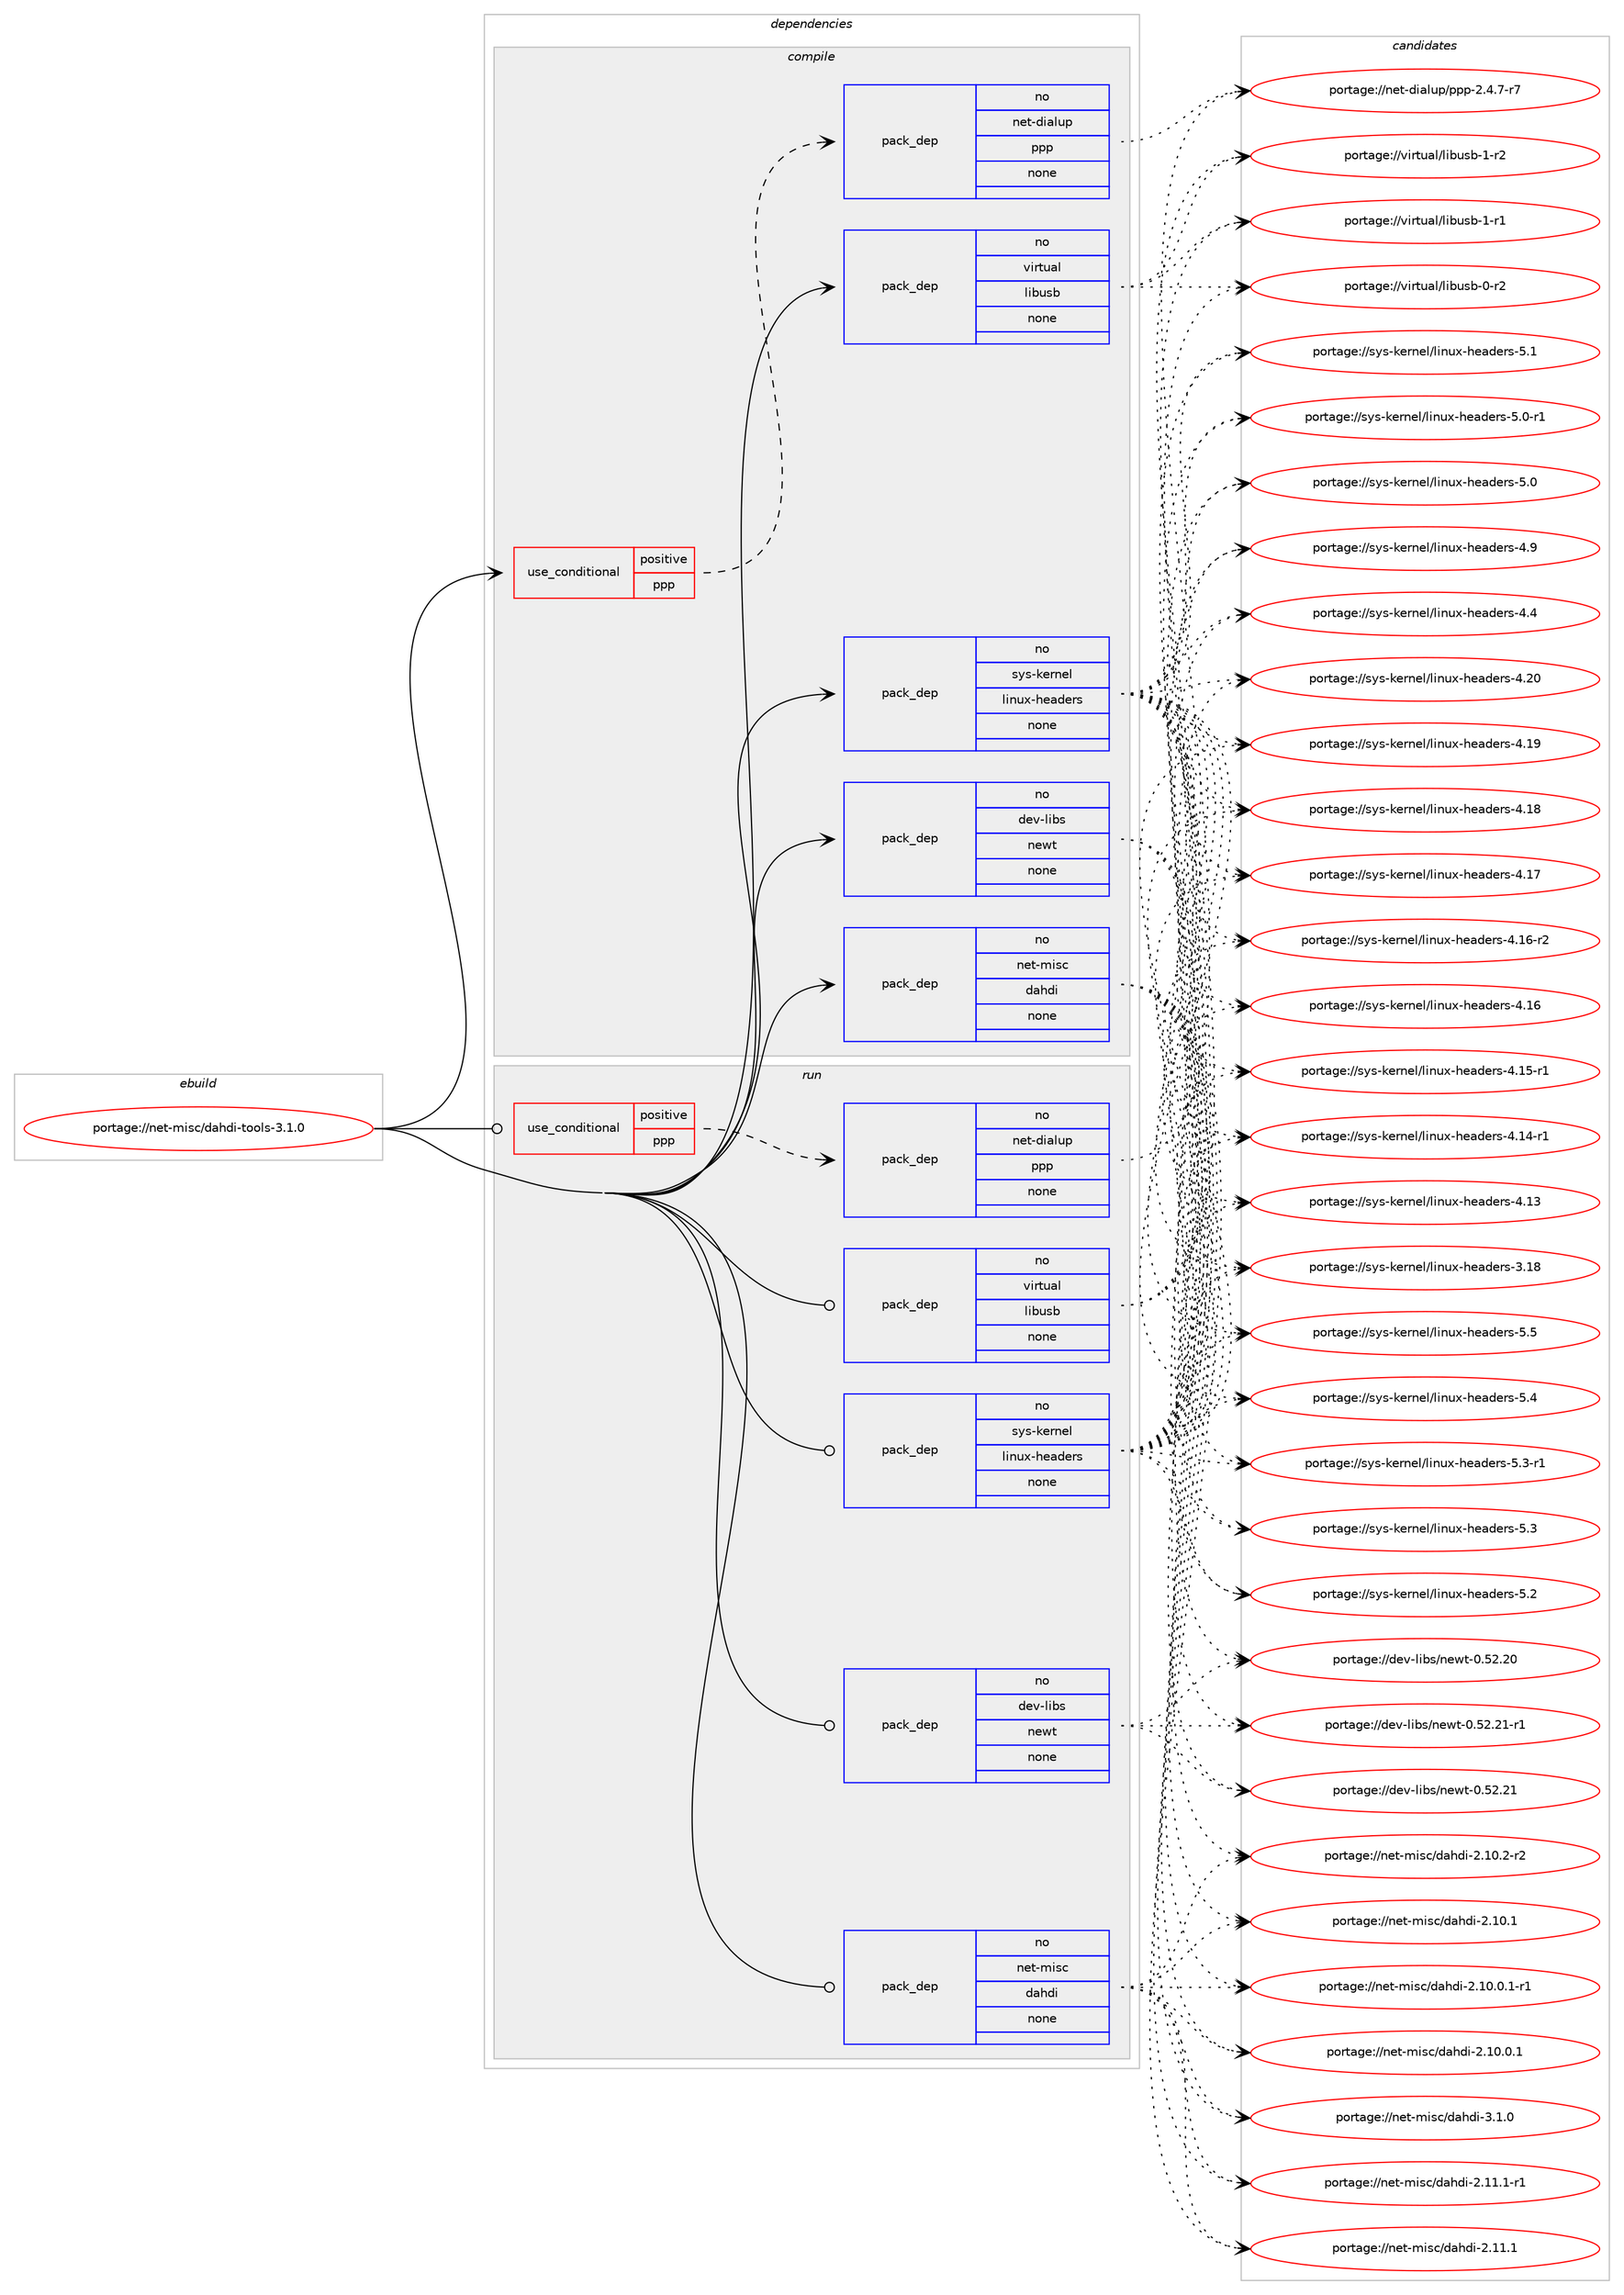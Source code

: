 digraph prolog {

# *************
# Graph options
# *************

newrank=true;
concentrate=true;
compound=true;
graph [rankdir=LR,fontname=Helvetica,fontsize=10,ranksep=1.5];#, ranksep=2.5, nodesep=0.2];
edge  [arrowhead=vee];
node  [fontname=Helvetica,fontsize=10];

# **********
# The ebuild
# **********

subgraph cluster_leftcol {
color=gray;
rank=same;
label=<<i>ebuild</i>>;
id [label="portage://net-misc/dahdi-tools-3.1.0", color=red, width=4, href="../net-misc/dahdi-tools-3.1.0.svg"];
}

# ****************
# The dependencies
# ****************

subgraph cluster_midcol {
color=gray;
label=<<i>dependencies</i>>;
subgraph cluster_compile {
fillcolor="#eeeeee";
style=filled;
label=<<i>compile</i>>;
subgraph cond23570 {
dependency115236 [label=<<TABLE BORDER="0" CELLBORDER="1" CELLSPACING="0" CELLPADDING="4"><TR><TD ROWSPAN="3" CELLPADDING="10">use_conditional</TD></TR><TR><TD>positive</TD></TR><TR><TD>ppp</TD></TR></TABLE>>, shape=none, color=red];
subgraph pack89642 {
dependency115237 [label=<<TABLE BORDER="0" CELLBORDER="1" CELLSPACING="0" CELLPADDING="4" WIDTH="220"><TR><TD ROWSPAN="6" CELLPADDING="30">pack_dep</TD></TR><TR><TD WIDTH="110">no</TD></TR><TR><TD>net-dialup</TD></TR><TR><TD>ppp</TD></TR><TR><TD>none</TD></TR><TR><TD></TD></TR></TABLE>>, shape=none, color=blue];
}
dependency115236:e -> dependency115237:w [weight=20,style="dashed",arrowhead="vee"];
}
id:e -> dependency115236:w [weight=20,style="solid",arrowhead="vee"];
subgraph pack89643 {
dependency115238 [label=<<TABLE BORDER="0" CELLBORDER="1" CELLSPACING="0" CELLPADDING="4" WIDTH="220"><TR><TD ROWSPAN="6" CELLPADDING="30">pack_dep</TD></TR><TR><TD WIDTH="110">no</TD></TR><TR><TD>dev-libs</TD></TR><TR><TD>newt</TD></TR><TR><TD>none</TD></TR><TR><TD></TD></TR></TABLE>>, shape=none, color=blue];
}
id:e -> dependency115238:w [weight=20,style="solid",arrowhead="vee"];
subgraph pack89644 {
dependency115239 [label=<<TABLE BORDER="0" CELLBORDER="1" CELLSPACING="0" CELLPADDING="4" WIDTH="220"><TR><TD ROWSPAN="6" CELLPADDING="30">pack_dep</TD></TR><TR><TD WIDTH="110">no</TD></TR><TR><TD>net-misc</TD></TR><TR><TD>dahdi</TD></TR><TR><TD>none</TD></TR><TR><TD></TD></TR></TABLE>>, shape=none, color=blue];
}
id:e -> dependency115239:w [weight=20,style="solid",arrowhead="vee"];
subgraph pack89645 {
dependency115240 [label=<<TABLE BORDER="0" CELLBORDER="1" CELLSPACING="0" CELLPADDING="4" WIDTH="220"><TR><TD ROWSPAN="6" CELLPADDING="30">pack_dep</TD></TR><TR><TD WIDTH="110">no</TD></TR><TR><TD>sys-kernel</TD></TR><TR><TD>linux-headers</TD></TR><TR><TD>none</TD></TR><TR><TD></TD></TR></TABLE>>, shape=none, color=blue];
}
id:e -> dependency115240:w [weight=20,style="solid",arrowhead="vee"];
subgraph pack89646 {
dependency115241 [label=<<TABLE BORDER="0" CELLBORDER="1" CELLSPACING="0" CELLPADDING="4" WIDTH="220"><TR><TD ROWSPAN="6" CELLPADDING="30">pack_dep</TD></TR><TR><TD WIDTH="110">no</TD></TR><TR><TD>virtual</TD></TR><TR><TD>libusb</TD></TR><TR><TD>none</TD></TR><TR><TD></TD></TR></TABLE>>, shape=none, color=blue];
}
id:e -> dependency115241:w [weight=20,style="solid",arrowhead="vee"];
}
subgraph cluster_compileandrun {
fillcolor="#eeeeee";
style=filled;
label=<<i>compile and run</i>>;
}
subgraph cluster_run {
fillcolor="#eeeeee";
style=filled;
label=<<i>run</i>>;
subgraph cond23571 {
dependency115242 [label=<<TABLE BORDER="0" CELLBORDER="1" CELLSPACING="0" CELLPADDING="4"><TR><TD ROWSPAN="3" CELLPADDING="10">use_conditional</TD></TR><TR><TD>positive</TD></TR><TR><TD>ppp</TD></TR></TABLE>>, shape=none, color=red];
subgraph pack89647 {
dependency115243 [label=<<TABLE BORDER="0" CELLBORDER="1" CELLSPACING="0" CELLPADDING="4" WIDTH="220"><TR><TD ROWSPAN="6" CELLPADDING="30">pack_dep</TD></TR><TR><TD WIDTH="110">no</TD></TR><TR><TD>net-dialup</TD></TR><TR><TD>ppp</TD></TR><TR><TD>none</TD></TR><TR><TD></TD></TR></TABLE>>, shape=none, color=blue];
}
dependency115242:e -> dependency115243:w [weight=20,style="dashed",arrowhead="vee"];
}
id:e -> dependency115242:w [weight=20,style="solid",arrowhead="odot"];
subgraph pack89648 {
dependency115244 [label=<<TABLE BORDER="0" CELLBORDER="1" CELLSPACING="0" CELLPADDING="4" WIDTH="220"><TR><TD ROWSPAN="6" CELLPADDING="30">pack_dep</TD></TR><TR><TD WIDTH="110">no</TD></TR><TR><TD>dev-libs</TD></TR><TR><TD>newt</TD></TR><TR><TD>none</TD></TR><TR><TD></TD></TR></TABLE>>, shape=none, color=blue];
}
id:e -> dependency115244:w [weight=20,style="solid",arrowhead="odot"];
subgraph pack89649 {
dependency115245 [label=<<TABLE BORDER="0" CELLBORDER="1" CELLSPACING="0" CELLPADDING="4" WIDTH="220"><TR><TD ROWSPAN="6" CELLPADDING="30">pack_dep</TD></TR><TR><TD WIDTH="110">no</TD></TR><TR><TD>net-misc</TD></TR><TR><TD>dahdi</TD></TR><TR><TD>none</TD></TR><TR><TD></TD></TR></TABLE>>, shape=none, color=blue];
}
id:e -> dependency115245:w [weight=20,style="solid",arrowhead="odot"];
subgraph pack89650 {
dependency115246 [label=<<TABLE BORDER="0" CELLBORDER="1" CELLSPACING="0" CELLPADDING="4" WIDTH="220"><TR><TD ROWSPAN="6" CELLPADDING="30">pack_dep</TD></TR><TR><TD WIDTH="110">no</TD></TR><TR><TD>sys-kernel</TD></TR><TR><TD>linux-headers</TD></TR><TR><TD>none</TD></TR><TR><TD></TD></TR></TABLE>>, shape=none, color=blue];
}
id:e -> dependency115246:w [weight=20,style="solid",arrowhead="odot"];
subgraph pack89651 {
dependency115247 [label=<<TABLE BORDER="0" CELLBORDER="1" CELLSPACING="0" CELLPADDING="4" WIDTH="220"><TR><TD ROWSPAN="6" CELLPADDING="30">pack_dep</TD></TR><TR><TD WIDTH="110">no</TD></TR><TR><TD>virtual</TD></TR><TR><TD>libusb</TD></TR><TR><TD>none</TD></TR><TR><TD></TD></TR></TABLE>>, shape=none, color=blue];
}
id:e -> dependency115247:w [weight=20,style="solid",arrowhead="odot"];
}
}

# **************
# The candidates
# **************

subgraph cluster_choices {
rank=same;
color=gray;
label=<<i>candidates</i>>;

subgraph choice89642 {
color=black;
nodesep=1;
choice1101011164510010597108117112471121121124550465246554511455 [label="portage://net-dialup/ppp-2.4.7-r7", color=red, width=4,href="../net-dialup/ppp-2.4.7-r7.svg"];
dependency115237:e -> choice1101011164510010597108117112471121121124550465246554511455:w [style=dotted,weight="100"];
}
subgraph choice89643 {
color=black;
nodesep=1;
choice10010111845108105981154711010111911645484653504650494511449 [label="portage://dev-libs/newt-0.52.21-r1", color=red, width=4,href="../dev-libs/newt-0.52.21-r1.svg"];
choice1001011184510810598115471101011191164548465350465049 [label="portage://dev-libs/newt-0.52.21", color=red, width=4,href="../dev-libs/newt-0.52.21.svg"];
choice1001011184510810598115471101011191164548465350465048 [label="portage://dev-libs/newt-0.52.20", color=red, width=4,href="../dev-libs/newt-0.52.20.svg"];
dependency115238:e -> choice10010111845108105981154711010111911645484653504650494511449:w [style=dotted,weight="100"];
dependency115238:e -> choice1001011184510810598115471101011191164548465350465049:w [style=dotted,weight="100"];
dependency115238:e -> choice1001011184510810598115471101011191164548465350465048:w [style=dotted,weight="100"];
}
subgraph choice89644 {
color=black;
nodesep=1;
choice11010111645109105115994710097104100105455146494648 [label="portage://net-misc/dahdi-3.1.0", color=red, width=4,href="../net-misc/dahdi-3.1.0.svg"];
choice11010111645109105115994710097104100105455046494946494511449 [label="portage://net-misc/dahdi-2.11.1-r1", color=red, width=4,href="../net-misc/dahdi-2.11.1-r1.svg"];
choice1101011164510910511599471009710410010545504649494649 [label="portage://net-misc/dahdi-2.11.1", color=red, width=4,href="../net-misc/dahdi-2.11.1.svg"];
choice11010111645109105115994710097104100105455046494846504511450 [label="portage://net-misc/dahdi-2.10.2-r2", color=red, width=4,href="../net-misc/dahdi-2.10.2-r2.svg"];
choice1101011164510910511599471009710410010545504649484649 [label="portage://net-misc/dahdi-2.10.1", color=red, width=4,href="../net-misc/dahdi-2.10.1.svg"];
choice110101116451091051159947100971041001054550464948464846494511449 [label="portage://net-misc/dahdi-2.10.0.1-r1", color=red, width=4,href="../net-misc/dahdi-2.10.0.1-r1.svg"];
choice11010111645109105115994710097104100105455046494846484649 [label="portage://net-misc/dahdi-2.10.0.1", color=red, width=4,href="../net-misc/dahdi-2.10.0.1.svg"];
dependency115239:e -> choice11010111645109105115994710097104100105455146494648:w [style=dotted,weight="100"];
dependency115239:e -> choice11010111645109105115994710097104100105455046494946494511449:w [style=dotted,weight="100"];
dependency115239:e -> choice1101011164510910511599471009710410010545504649494649:w [style=dotted,weight="100"];
dependency115239:e -> choice11010111645109105115994710097104100105455046494846504511450:w [style=dotted,weight="100"];
dependency115239:e -> choice1101011164510910511599471009710410010545504649484649:w [style=dotted,weight="100"];
dependency115239:e -> choice110101116451091051159947100971041001054550464948464846494511449:w [style=dotted,weight="100"];
dependency115239:e -> choice11010111645109105115994710097104100105455046494846484649:w [style=dotted,weight="100"];
}
subgraph choice89645 {
color=black;
nodesep=1;
choice1151211154510710111411010110847108105110117120451041019710010111411545534653 [label="portage://sys-kernel/linux-headers-5.5", color=red, width=4,href="../sys-kernel/linux-headers-5.5.svg"];
choice1151211154510710111411010110847108105110117120451041019710010111411545534652 [label="portage://sys-kernel/linux-headers-5.4", color=red, width=4,href="../sys-kernel/linux-headers-5.4.svg"];
choice11512111545107101114110101108471081051101171204510410197100101114115455346514511449 [label="portage://sys-kernel/linux-headers-5.3-r1", color=red, width=4,href="../sys-kernel/linux-headers-5.3-r1.svg"];
choice1151211154510710111411010110847108105110117120451041019710010111411545534651 [label="portage://sys-kernel/linux-headers-5.3", color=red, width=4,href="../sys-kernel/linux-headers-5.3.svg"];
choice1151211154510710111411010110847108105110117120451041019710010111411545534650 [label="portage://sys-kernel/linux-headers-5.2", color=red, width=4,href="../sys-kernel/linux-headers-5.2.svg"];
choice1151211154510710111411010110847108105110117120451041019710010111411545534649 [label="portage://sys-kernel/linux-headers-5.1", color=red, width=4,href="../sys-kernel/linux-headers-5.1.svg"];
choice11512111545107101114110101108471081051101171204510410197100101114115455346484511449 [label="portage://sys-kernel/linux-headers-5.0-r1", color=red, width=4,href="../sys-kernel/linux-headers-5.0-r1.svg"];
choice1151211154510710111411010110847108105110117120451041019710010111411545534648 [label="portage://sys-kernel/linux-headers-5.0", color=red, width=4,href="../sys-kernel/linux-headers-5.0.svg"];
choice1151211154510710111411010110847108105110117120451041019710010111411545524657 [label="portage://sys-kernel/linux-headers-4.9", color=red, width=4,href="../sys-kernel/linux-headers-4.9.svg"];
choice1151211154510710111411010110847108105110117120451041019710010111411545524652 [label="portage://sys-kernel/linux-headers-4.4", color=red, width=4,href="../sys-kernel/linux-headers-4.4.svg"];
choice115121115451071011141101011084710810511011712045104101971001011141154552465048 [label="portage://sys-kernel/linux-headers-4.20", color=red, width=4,href="../sys-kernel/linux-headers-4.20.svg"];
choice115121115451071011141101011084710810511011712045104101971001011141154552464957 [label="portage://sys-kernel/linux-headers-4.19", color=red, width=4,href="../sys-kernel/linux-headers-4.19.svg"];
choice115121115451071011141101011084710810511011712045104101971001011141154552464956 [label="portage://sys-kernel/linux-headers-4.18", color=red, width=4,href="../sys-kernel/linux-headers-4.18.svg"];
choice115121115451071011141101011084710810511011712045104101971001011141154552464955 [label="portage://sys-kernel/linux-headers-4.17", color=red, width=4,href="../sys-kernel/linux-headers-4.17.svg"];
choice1151211154510710111411010110847108105110117120451041019710010111411545524649544511450 [label="portage://sys-kernel/linux-headers-4.16-r2", color=red, width=4,href="../sys-kernel/linux-headers-4.16-r2.svg"];
choice115121115451071011141101011084710810511011712045104101971001011141154552464954 [label="portage://sys-kernel/linux-headers-4.16", color=red, width=4,href="../sys-kernel/linux-headers-4.16.svg"];
choice1151211154510710111411010110847108105110117120451041019710010111411545524649534511449 [label="portage://sys-kernel/linux-headers-4.15-r1", color=red, width=4,href="../sys-kernel/linux-headers-4.15-r1.svg"];
choice1151211154510710111411010110847108105110117120451041019710010111411545524649524511449 [label="portage://sys-kernel/linux-headers-4.14-r1", color=red, width=4,href="../sys-kernel/linux-headers-4.14-r1.svg"];
choice115121115451071011141101011084710810511011712045104101971001011141154552464951 [label="portage://sys-kernel/linux-headers-4.13", color=red, width=4,href="../sys-kernel/linux-headers-4.13.svg"];
choice115121115451071011141101011084710810511011712045104101971001011141154551464956 [label="portage://sys-kernel/linux-headers-3.18", color=red, width=4,href="../sys-kernel/linux-headers-3.18.svg"];
dependency115240:e -> choice1151211154510710111411010110847108105110117120451041019710010111411545534653:w [style=dotted,weight="100"];
dependency115240:e -> choice1151211154510710111411010110847108105110117120451041019710010111411545534652:w [style=dotted,weight="100"];
dependency115240:e -> choice11512111545107101114110101108471081051101171204510410197100101114115455346514511449:w [style=dotted,weight="100"];
dependency115240:e -> choice1151211154510710111411010110847108105110117120451041019710010111411545534651:w [style=dotted,weight="100"];
dependency115240:e -> choice1151211154510710111411010110847108105110117120451041019710010111411545534650:w [style=dotted,weight="100"];
dependency115240:e -> choice1151211154510710111411010110847108105110117120451041019710010111411545534649:w [style=dotted,weight="100"];
dependency115240:e -> choice11512111545107101114110101108471081051101171204510410197100101114115455346484511449:w [style=dotted,weight="100"];
dependency115240:e -> choice1151211154510710111411010110847108105110117120451041019710010111411545534648:w [style=dotted,weight="100"];
dependency115240:e -> choice1151211154510710111411010110847108105110117120451041019710010111411545524657:w [style=dotted,weight="100"];
dependency115240:e -> choice1151211154510710111411010110847108105110117120451041019710010111411545524652:w [style=dotted,weight="100"];
dependency115240:e -> choice115121115451071011141101011084710810511011712045104101971001011141154552465048:w [style=dotted,weight="100"];
dependency115240:e -> choice115121115451071011141101011084710810511011712045104101971001011141154552464957:w [style=dotted,weight="100"];
dependency115240:e -> choice115121115451071011141101011084710810511011712045104101971001011141154552464956:w [style=dotted,weight="100"];
dependency115240:e -> choice115121115451071011141101011084710810511011712045104101971001011141154552464955:w [style=dotted,weight="100"];
dependency115240:e -> choice1151211154510710111411010110847108105110117120451041019710010111411545524649544511450:w [style=dotted,weight="100"];
dependency115240:e -> choice115121115451071011141101011084710810511011712045104101971001011141154552464954:w [style=dotted,weight="100"];
dependency115240:e -> choice1151211154510710111411010110847108105110117120451041019710010111411545524649534511449:w [style=dotted,weight="100"];
dependency115240:e -> choice1151211154510710111411010110847108105110117120451041019710010111411545524649524511449:w [style=dotted,weight="100"];
dependency115240:e -> choice115121115451071011141101011084710810511011712045104101971001011141154552464951:w [style=dotted,weight="100"];
dependency115240:e -> choice115121115451071011141101011084710810511011712045104101971001011141154551464956:w [style=dotted,weight="100"];
}
subgraph choice89646 {
color=black;
nodesep=1;
choice1181051141161179710847108105981171159845494511450 [label="portage://virtual/libusb-1-r2", color=red, width=4,href="../virtual/libusb-1-r2.svg"];
choice1181051141161179710847108105981171159845494511449 [label="portage://virtual/libusb-1-r1", color=red, width=4,href="../virtual/libusb-1-r1.svg"];
choice1181051141161179710847108105981171159845484511450 [label="portage://virtual/libusb-0-r2", color=red, width=4,href="../virtual/libusb-0-r2.svg"];
dependency115241:e -> choice1181051141161179710847108105981171159845494511450:w [style=dotted,weight="100"];
dependency115241:e -> choice1181051141161179710847108105981171159845494511449:w [style=dotted,weight="100"];
dependency115241:e -> choice1181051141161179710847108105981171159845484511450:w [style=dotted,weight="100"];
}
subgraph choice89647 {
color=black;
nodesep=1;
choice1101011164510010597108117112471121121124550465246554511455 [label="portage://net-dialup/ppp-2.4.7-r7", color=red, width=4,href="../net-dialup/ppp-2.4.7-r7.svg"];
dependency115243:e -> choice1101011164510010597108117112471121121124550465246554511455:w [style=dotted,weight="100"];
}
subgraph choice89648 {
color=black;
nodesep=1;
choice10010111845108105981154711010111911645484653504650494511449 [label="portage://dev-libs/newt-0.52.21-r1", color=red, width=4,href="../dev-libs/newt-0.52.21-r1.svg"];
choice1001011184510810598115471101011191164548465350465049 [label="portage://dev-libs/newt-0.52.21", color=red, width=4,href="../dev-libs/newt-0.52.21.svg"];
choice1001011184510810598115471101011191164548465350465048 [label="portage://dev-libs/newt-0.52.20", color=red, width=4,href="../dev-libs/newt-0.52.20.svg"];
dependency115244:e -> choice10010111845108105981154711010111911645484653504650494511449:w [style=dotted,weight="100"];
dependency115244:e -> choice1001011184510810598115471101011191164548465350465049:w [style=dotted,weight="100"];
dependency115244:e -> choice1001011184510810598115471101011191164548465350465048:w [style=dotted,weight="100"];
}
subgraph choice89649 {
color=black;
nodesep=1;
choice11010111645109105115994710097104100105455146494648 [label="portage://net-misc/dahdi-3.1.0", color=red, width=4,href="../net-misc/dahdi-3.1.0.svg"];
choice11010111645109105115994710097104100105455046494946494511449 [label="portage://net-misc/dahdi-2.11.1-r1", color=red, width=4,href="../net-misc/dahdi-2.11.1-r1.svg"];
choice1101011164510910511599471009710410010545504649494649 [label="portage://net-misc/dahdi-2.11.1", color=red, width=4,href="../net-misc/dahdi-2.11.1.svg"];
choice11010111645109105115994710097104100105455046494846504511450 [label="portage://net-misc/dahdi-2.10.2-r2", color=red, width=4,href="../net-misc/dahdi-2.10.2-r2.svg"];
choice1101011164510910511599471009710410010545504649484649 [label="portage://net-misc/dahdi-2.10.1", color=red, width=4,href="../net-misc/dahdi-2.10.1.svg"];
choice110101116451091051159947100971041001054550464948464846494511449 [label="portage://net-misc/dahdi-2.10.0.1-r1", color=red, width=4,href="../net-misc/dahdi-2.10.0.1-r1.svg"];
choice11010111645109105115994710097104100105455046494846484649 [label="portage://net-misc/dahdi-2.10.0.1", color=red, width=4,href="../net-misc/dahdi-2.10.0.1.svg"];
dependency115245:e -> choice11010111645109105115994710097104100105455146494648:w [style=dotted,weight="100"];
dependency115245:e -> choice11010111645109105115994710097104100105455046494946494511449:w [style=dotted,weight="100"];
dependency115245:e -> choice1101011164510910511599471009710410010545504649494649:w [style=dotted,weight="100"];
dependency115245:e -> choice11010111645109105115994710097104100105455046494846504511450:w [style=dotted,weight="100"];
dependency115245:e -> choice1101011164510910511599471009710410010545504649484649:w [style=dotted,weight="100"];
dependency115245:e -> choice110101116451091051159947100971041001054550464948464846494511449:w [style=dotted,weight="100"];
dependency115245:e -> choice11010111645109105115994710097104100105455046494846484649:w [style=dotted,weight="100"];
}
subgraph choice89650 {
color=black;
nodesep=1;
choice1151211154510710111411010110847108105110117120451041019710010111411545534653 [label="portage://sys-kernel/linux-headers-5.5", color=red, width=4,href="../sys-kernel/linux-headers-5.5.svg"];
choice1151211154510710111411010110847108105110117120451041019710010111411545534652 [label="portage://sys-kernel/linux-headers-5.4", color=red, width=4,href="../sys-kernel/linux-headers-5.4.svg"];
choice11512111545107101114110101108471081051101171204510410197100101114115455346514511449 [label="portage://sys-kernel/linux-headers-5.3-r1", color=red, width=4,href="../sys-kernel/linux-headers-5.3-r1.svg"];
choice1151211154510710111411010110847108105110117120451041019710010111411545534651 [label="portage://sys-kernel/linux-headers-5.3", color=red, width=4,href="../sys-kernel/linux-headers-5.3.svg"];
choice1151211154510710111411010110847108105110117120451041019710010111411545534650 [label="portage://sys-kernel/linux-headers-5.2", color=red, width=4,href="../sys-kernel/linux-headers-5.2.svg"];
choice1151211154510710111411010110847108105110117120451041019710010111411545534649 [label="portage://sys-kernel/linux-headers-5.1", color=red, width=4,href="../sys-kernel/linux-headers-5.1.svg"];
choice11512111545107101114110101108471081051101171204510410197100101114115455346484511449 [label="portage://sys-kernel/linux-headers-5.0-r1", color=red, width=4,href="../sys-kernel/linux-headers-5.0-r1.svg"];
choice1151211154510710111411010110847108105110117120451041019710010111411545534648 [label="portage://sys-kernel/linux-headers-5.0", color=red, width=4,href="../sys-kernel/linux-headers-5.0.svg"];
choice1151211154510710111411010110847108105110117120451041019710010111411545524657 [label="portage://sys-kernel/linux-headers-4.9", color=red, width=4,href="../sys-kernel/linux-headers-4.9.svg"];
choice1151211154510710111411010110847108105110117120451041019710010111411545524652 [label="portage://sys-kernel/linux-headers-4.4", color=red, width=4,href="../sys-kernel/linux-headers-4.4.svg"];
choice115121115451071011141101011084710810511011712045104101971001011141154552465048 [label="portage://sys-kernel/linux-headers-4.20", color=red, width=4,href="../sys-kernel/linux-headers-4.20.svg"];
choice115121115451071011141101011084710810511011712045104101971001011141154552464957 [label="portage://sys-kernel/linux-headers-4.19", color=red, width=4,href="../sys-kernel/linux-headers-4.19.svg"];
choice115121115451071011141101011084710810511011712045104101971001011141154552464956 [label="portage://sys-kernel/linux-headers-4.18", color=red, width=4,href="../sys-kernel/linux-headers-4.18.svg"];
choice115121115451071011141101011084710810511011712045104101971001011141154552464955 [label="portage://sys-kernel/linux-headers-4.17", color=red, width=4,href="../sys-kernel/linux-headers-4.17.svg"];
choice1151211154510710111411010110847108105110117120451041019710010111411545524649544511450 [label="portage://sys-kernel/linux-headers-4.16-r2", color=red, width=4,href="../sys-kernel/linux-headers-4.16-r2.svg"];
choice115121115451071011141101011084710810511011712045104101971001011141154552464954 [label="portage://sys-kernel/linux-headers-4.16", color=red, width=4,href="../sys-kernel/linux-headers-4.16.svg"];
choice1151211154510710111411010110847108105110117120451041019710010111411545524649534511449 [label="portage://sys-kernel/linux-headers-4.15-r1", color=red, width=4,href="../sys-kernel/linux-headers-4.15-r1.svg"];
choice1151211154510710111411010110847108105110117120451041019710010111411545524649524511449 [label="portage://sys-kernel/linux-headers-4.14-r1", color=red, width=4,href="../sys-kernel/linux-headers-4.14-r1.svg"];
choice115121115451071011141101011084710810511011712045104101971001011141154552464951 [label="portage://sys-kernel/linux-headers-4.13", color=red, width=4,href="../sys-kernel/linux-headers-4.13.svg"];
choice115121115451071011141101011084710810511011712045104101971001011141154551464956 [label="portage://sys-kernel/linux-headers-3.18", color=red, width=4,href="../sys-kernel/linux-headers-3.18.svg"];
dependency115246:e -> choice1151211154510710111411010110847108105110117120451041019710010111411545534653:w [style=dotted,weight="100"];
dependency115246:e -> choice1151211154510710111411010110847108105110117120451041019710010111411545534652:w [style=dotted,weight="100"];
dependency115246:e -> choice11512111545107101114110101108471081051101171204510410197100101114115455346514511449:w [style=dotted,weight="100"];
dependency115246:e -> choice1151211154510710111411010110847108105110117120451041019710010111411545534651:w [style=dotted,weight="100"];
dependency115246:e -> choice1151211154510710111411010110847108105110117120451041019710010111411545534650:w [style=dotted,weight="100"];
dependency115246:e -> choice1151211154510710111411010110847108105110117120451041019710010111411545534649:w [style=dotted,weight="100"];
dependency115246:e -> choice11512111545107101114110101108471081051101171204510410197100101114115455346484511449:w [style=dotted,weight="100"];
dependency115246:e -> choice1151211154510710111411010110847108105110117120451041019710010111411545534648:w [style=dotted,weight="100"];
dependency115246:e -> choice1151211154510710111411010110847108105110117120451041019710010111411545524657:w [style=dotted,weight="100"];
dependency115246:e -> choice1151211154510710111411010110847108105110117120451041019710010111411545524652:w [style=dotted,weight="100"];
dependency115246:e -> choice115121115451071011141101011084710810511011712045104101971001011141154552465048:w [style=dotted,weight="100"];
dependency115246:e -> choice115121115451071011141101011084710810511011712045104101971001011141154552464957:w [style=dotted,weight="100"];
dependency115246:e -> choice115121115451071011141101011084710810511011712045104101971001011141154552464956:w [style=dotted,weight="100"];
dependency115246:e -> choice115121115451071011141101011084710810511011712045104101971001011141154552464955:w [style=dotted,weight="100"];
dependency115246:e -> choice1151211154510710111411010110847108105110117120451041019710010111411545524649544511450:w [style=dotted,weight="100"];
dependency115246:e -> choice115121115451071011141101011084710810511011712045104101971001011141154552464954:w [style=dotted,weight="100"];
dependency115246:e -> choice1151211154510710111411010110847108105110117120451041019710010111411545524649534511449:w [style=dotted,weight="100"];
dependency115246:e -> choice1151211154510710111411010110847108105110117120451041019710010111411545524649524511449:w [style=dotted,weight="100"];
dependency115246:e -> choice115121115451071011141101011084710810511011712045104101971001011141154552464951:w [style=dotted,weight="100"];
dependency115246:e -> choice115121115451071011141101011084710810511011712045104101971001011141154551464956:w [style=dotted,weight="100"];
}
subgraph choice89651 {
color=black;
nodesep=1;
choice1181051141161179710847108105981171159845494511450 [label="portage://virtual/libusb-1-r2", color=red, width=4,href="../virtual/libusb-1-r2.svg"];
choice1181051141161179710847108105981171159845494511449 [label="portage://virtual/libusb-1-r1", color=red, width=4,href="../virtual/libusb-1-r1.svg"];
choice1181051141161179710847108105981171159845484511450 [label="portage://virtual/libusb-0-r2", color=red, width=4,href="../virtual/libusb-0-r2.svg"];
dependency115247:e -> choice1181051141161179710847108105981171159845494511450:w [style=dotted,weight="100"];
dependency115247:e -> choice1181051141161179710847108105981171159845494511449:w [style=dotted,weight="100"];
dependency115247:e -> choice1181051141161179710847108105981171159845484511450:w [style=dotted,weight="100"];
}
}

}
